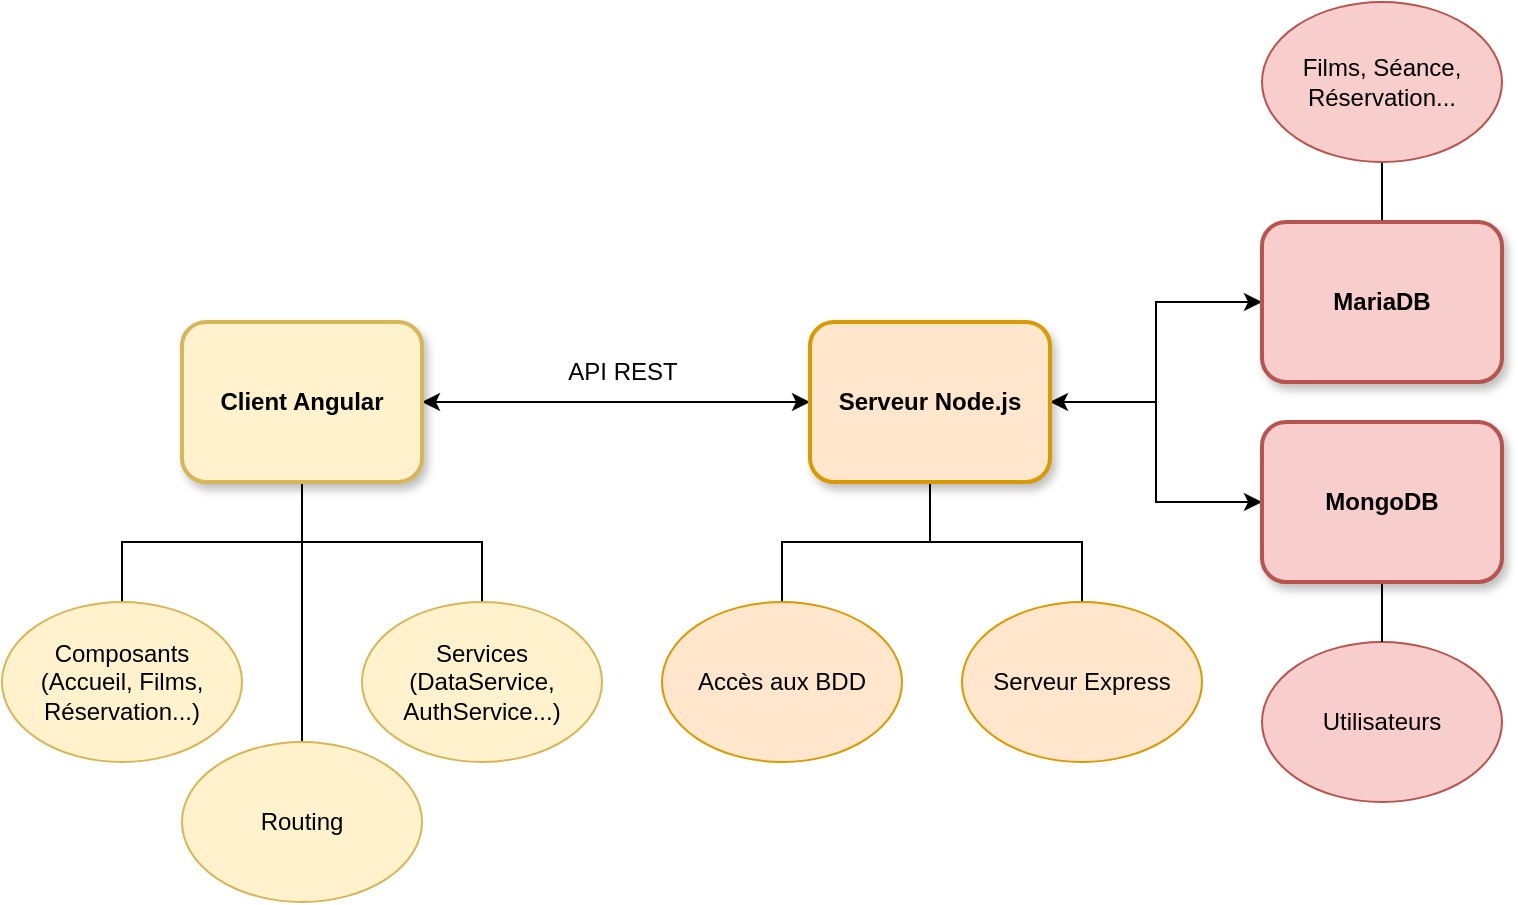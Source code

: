 <mxfile version="26.2.14">
  <diagram name="Page-1" id="nh5qx7T-VSw2V4AqfD7a">
    <mxGraphModel dx="1773" dy="623" grid="1" gridSize="10" guides="1" tooltips="1" connect="1" arrows="1" fold="1" page="1" pageScale="1" pageWidth="827" pageHeight="1169" math="0" shadow="0">
      <root>
        <mxCell id="0" />
        <mxCell id="1" parent="0" />
        <mxCell id="RIzMPogf7u3G5d_BGY1v-4" style="edgeStyle=orthogonalEdgeStyle;rounded=0;orthogonalLoop=1;jettySize=auto;html=1;entryX=0;entryY=0.5;entryDx=0;entryDy=0;startArrow=classic;startFill=1;" edge="1" parent="1" source="RIzMPogf7u3G5d_BGY1v-1" target="RIzMPogf7u3G5d_BGY1v-2">
          <mxGeometry relative="1" as="geometry" />
        </mxCell>
        <mxCell id="RIzMPogf7u3G5d_BGY1v-13" style="edgeStyle=orthogonalEdgeStyle;rounded=0;orthogonalLoop=1;jettySize=auto;html=1;endArrow=none;startFill=0;" edge="1" parent="1" source="RIzMPogf7u3G5d_BGY1v-1" target="RIzMPogf7u3G5d_BGY1v-11">
          <mxGeometry relative="1" as="geometry" />
        </mxCell>
        <mxCell id="RIzMPogf7u3G5d_BGY1v-14" style="edgeStyle=orthogonalEdgeStyle;rounded=0;orthogonalLoop=1;jettySize=auto;html=1;entryX=1;entryY=0;entryDx=0;entryDy=0;endArrow=none;startFill=0;" edge="1" parent="1" source="RIzMPogf7u3G5d_BGY1v-1" target="RIzMPogf7u3G5d_BGY1v-9">
          <mxGeometry relative="1" as="geometry">
            <Array as="points">
              <mxPoint x="40" y="390" />
              <mxPoint x="-50" y="390" />
              <mxPoint x="-50" y="432" />
            </Array>
          </mxGeometry>
        </mxCell>
        <mxCell id="RIzMPogf7u3G5d_BGY1v-15" style="edgeStyle=orthogonalEdgeStyle;rounded=0;orthogonalLoop=1;jettySize=auto;html=1;entryX=0;entryY=0;entryDx=0;entryDy=0;endArrow=none;startFill=0;" edge="1" parent="1" source="RIzMPogf7u3G5d_BGY1v-1" target="RIzMPogf7u3G5d_BGY1v-10">
          <mxGeometry relative="1" as="geometry">
            <Array as="points">
              <mxPoint x="40" y="390" />
              <mxPoint x="130" y="390" />
              <mxPoint x="130" y="432" />
            </Array>
          </mxGeometry>
        </mxCell>
        <mxCell id="RIzMPogf7u3G5d_BGY1v-1" value="Client Angular" style="rounded=1;whiteSpace=wrap;html=1;fillColor=#fff2cc;strokeColor=#d6b656;glass=0;shadow=1;gradientColor=none;labelBackgroundColor=none;fontStyle=1;strokeWidth=2;perimeterSpacing=0;" vertex="1" parent="1">
          <mxGeometry x="-20" y="280" width="120" height="80" as="geometry" />
        </mxCell>
        <mxCell id="RIzMPogf7u3G5d_BGY1v-8" style="edgeStyle=orthogonalEdgeStyle;rounded=0;orthogonalLoop=1;jettySize=auto;html=1;entryX=0;entryY=0.5;entryDx=0;entryDy=0;startArrow=classic;startFill=1;" edge="1" parent="1" source="RIzMPogf7u3G5d_BGY1v-2" target="RIzMPogf7u3G5d_BGY1v-3">
          <mxGeometry relative="1" as="geometry" />
        </mxCell>
        <mxCell id="RIzMPogf7u3G5d_BGY1v-21" style="edgeStyle=orthogonalEdgeStyle;rounded=0;orthogonalLoop=1;jettySize=auto;html=1;entryX=0;entryY=0.5;entryDx=0;entryDy=0;" edge="1" parent="1" source="RIzMPogf7u3G5d_BGY1v-2" target="RIzMPogf7u3G5d_BGY1v-20">
          <mxGeometry relative="1" as="geometry" />
        </mxCell>
        <mxCell id="RIzMPogf7u3G5d_BGY1v-24" style="edgeStyle=orthogonalEdgeStyle;rounded=0;orthogonalLoop=1;jettySize=auto;html=1;endArrow=none;startFill=0;" edge="1" parent="1" source="RIzMPogf7u3G5d_BGY1v-2" target="RIzMPogf7u3G5d_BGY1v-16">
          <mxGeometry relative="1" as="geometry" />
        </mxCell>
        <mxCell id="RIzMPogf7u3G5d_BGY1v-25" style="edgeStyle=orthogonalEdgeStyle;rounded=0;orthogonalLoop=1;jettySize=auto;html=1;entryX=0.5;entryY=0;entryDx=0;entryDy=0;endArrow=none;startFill=0;" edge="1" parent="1" source="RIzMPogf7u3G5d_BGY1v-2" target="RIzMPogf7u3G5d_BGY1v-17">
          <mxGeometry relative="1" as="geometry" />
        </mxCell>
        <mxCell id="RIzMPogf7u3G5d_BGY1v-2" value="Serveur Node.js&lt;span style=&quot;color: rgba(0, 0, 0, 0); font-family: monospace; font-size: 0px; text-align: start; text-wrap-mode: nowrap;&quot;&gt;%3CmxGraphModel%3E%3Croot%3E%3CmxCell%20id%3D%220%22%2F%3E%3CmxCell%20id%3D%221%22%20parent%3D%220%22%2F%3E%3CmxCell%20id%3D%222%22%20value%3D%22Client%20Angular%22%20style%3D%22rounded%3D1%3BwhiteSpace%3Dwrap%3Bhtml%3D1%3B%22%20vertex%3D%221%22%20parent%3D%221%22%3E%3CmxGeometry%20x%3D%2290%22%20y%3D%22150%22%20width%3D%22100%22%20height%3D%2270%22%20as%3D%22geometry%22%2F%3E%3C%2FmxCell%3E%3C%2Froot%3E%3C%2FmxGraphModel%3E&lt;/span&gt;" style="rounded=1;whiteSpace=wrap;html=1;fillColor=#ffe6cc;strokeColor=#d79b00;shadow=1;fontStyle=1;strokeWidth=2;" vertex="1" parent="1">
          <mxGeometry x="294" y="280" width="120" height="80" as="geometry" />
        </mxCell>
        <mxCell id="RIzMPogf7u3G5d_BGY1v-22" style="edgeStyle=orthogonalEdgeStyle;rounded=0;orthogonalLoop=1;jettySize=auto;html=1;endArrow=none;startFill=0;" edge="1" parent="1" source="RIzMPogf7u3G5d_BGY1v-3" target="RIzMPogf7u3G5d_BGY1v-18">
          <mxGeometry relative="1" as="geometry" />
        </mxCell>
        <mxCell id="RIzMPogf7u3G5d_BGY1v-3" value="&lt;div&gt;MariaDB&lt;/div&gt;" style="rounded=1;whiteSpace=wrap;html=1;fillColor=#f8cecc;strokeColor=#b85450;shadow=1;fontStyle=1;strokeWidth=2;" vertex="1" parent="1">
          <mxGeometry x="520" y="230" width="120" height="80" as="geometry" />
        </mxCell>
        <mxCell id="RIzMPogf7u3G5d_BGY1v-6" value="API REST" style="text;html=1;align=center;verticalAlign=middle;resizable=0;points=[];autosize=1;strokeColor=none;fillColor=none;" vertex="1" parent="1">
          <mxGeometry x="160" y="290" width="80" height="30" as="geometry" />
        </mxCell>
        <mxCell id="RIzMPogf7u3G5d_BGY1v-9" value="Composants&lt;div&gt;(Accueil, Films, Réservation...)&lt;/div&gt;" style="ellipse;whiteSpace=wrap;html=1;fillColor=#fff2cc;strokeColor=#d6b656;" vertex="1" parent="1">
          <mxGeometry x="-110" y="420" width="120" height="80" as="geometry" />
        </mxCell>
        <mxCell id="RIzMPogf7u3G5d_BGY1v-10" value="Services&lt;div&gt;(DataService, AuthService...)&lt;/div&gt;" style="ellipse;whiteSpace=wrap;html=1;fillColor=#fff2cc;strokeColor=#d6b656;" vertex="1" parent="1">
          <mxGeometry x="70" y="420" width="120" height="80" as="geometry" />
        </mxCell>
        <mxCell id="RIzMPogf7u3G5d_BGY1v-11" value="Routing" style="ellipse;whiteSpace=wrap;html=1;fillColor=#fff2cc;strokeColor=#d6b656;" vertex="1" parent="1">
          <mxGeometry x="-20" y="490" width="120" height="80" as="geometry" />
        </mxCell>
        <mxCell id="RIzMPogf7u3G5d_BGY1v-16" value="Accès aux BDD" style="ellipse;whiteSpace=wrap;html=1;fillColor=#ffe6cc;strokeColor=#d79b00;" vertex="1" parent="1">
          <mxGeometry x="220" y="420" width="120" height="80" as="geometry" />
        </mxCell>
        <mxCell id="RIzMPogf7u3G5d_BGY1v-17" value="Serveur Express" style="ellipse;whiteSpace=wrap;html=1;fillColor=#ffe6cc;strokeColor=#d79b00;" vertex="1" parent="1">
          <mxGeometry x="370" y="420" width="120" height="80" as="geometry" />
        </mxCell>
        <mxCell id="RIzMPogf7u3G5d_BGY1v-18" value="Films, Séance, Réservation..." style="ellipse;whiteSpace=wrap;html=1;fillColor=#f8cecc;strokeColor=#b85450;" vertex="1" parent="1">
          <mxGeometry x="520" y="120" width="120" height="80" as="geometry" />
        </mxCell>
        <mxCell id="RIzMPogf7u3G5d_BGY1v-19" value="Utilisateurs" style="ellipse;whiteSpace=wrap;html=1;fillColor=#f8cecc;strokeColor=#b85450;" vertex="1" parent="1">
          <mxGeometry x="520" y="440" width="120" height="80" as="geometry" />
        </mxCell>
        <mxCell id="RIzMPogf7u3G5d_BGY1v-28" style="edgeStyle=orthogonalEdgeStyle;rounded=0;orthogonalLoop=1;jettySize=auto;html=1;entryX=0.5;entryY=0;entryDx=0;entryDy=0;endArrow=none;startFill=0;" edge="1" parent="1" source="RIzMPogf7u3G5d_BGY1v-20" target="RIzMPogf7u3G5d_BGY1v-19">
          <mxGeometry relative="1" as="geometry" />
        </mxCell>
        <mxCell id="RIzMPogf7u3G5d_BGY1v-20" value="&lt;div&gt;MongoDB&lt;/div&gt;" style="rounded=1;whiteSpace=wrap;html=1;fillColor=#f8cecc;strokeColor=#b85450;shadow=1;fontStyle=1;strokeWidth=2;" vertex="1" parent="1">
          <mxGeometry x="520" y="330" width="120" height="80" as="geometry" />
        </mxCell>
      </root>
    </mxGraphModel>
  </diagram>
</mxfile>
